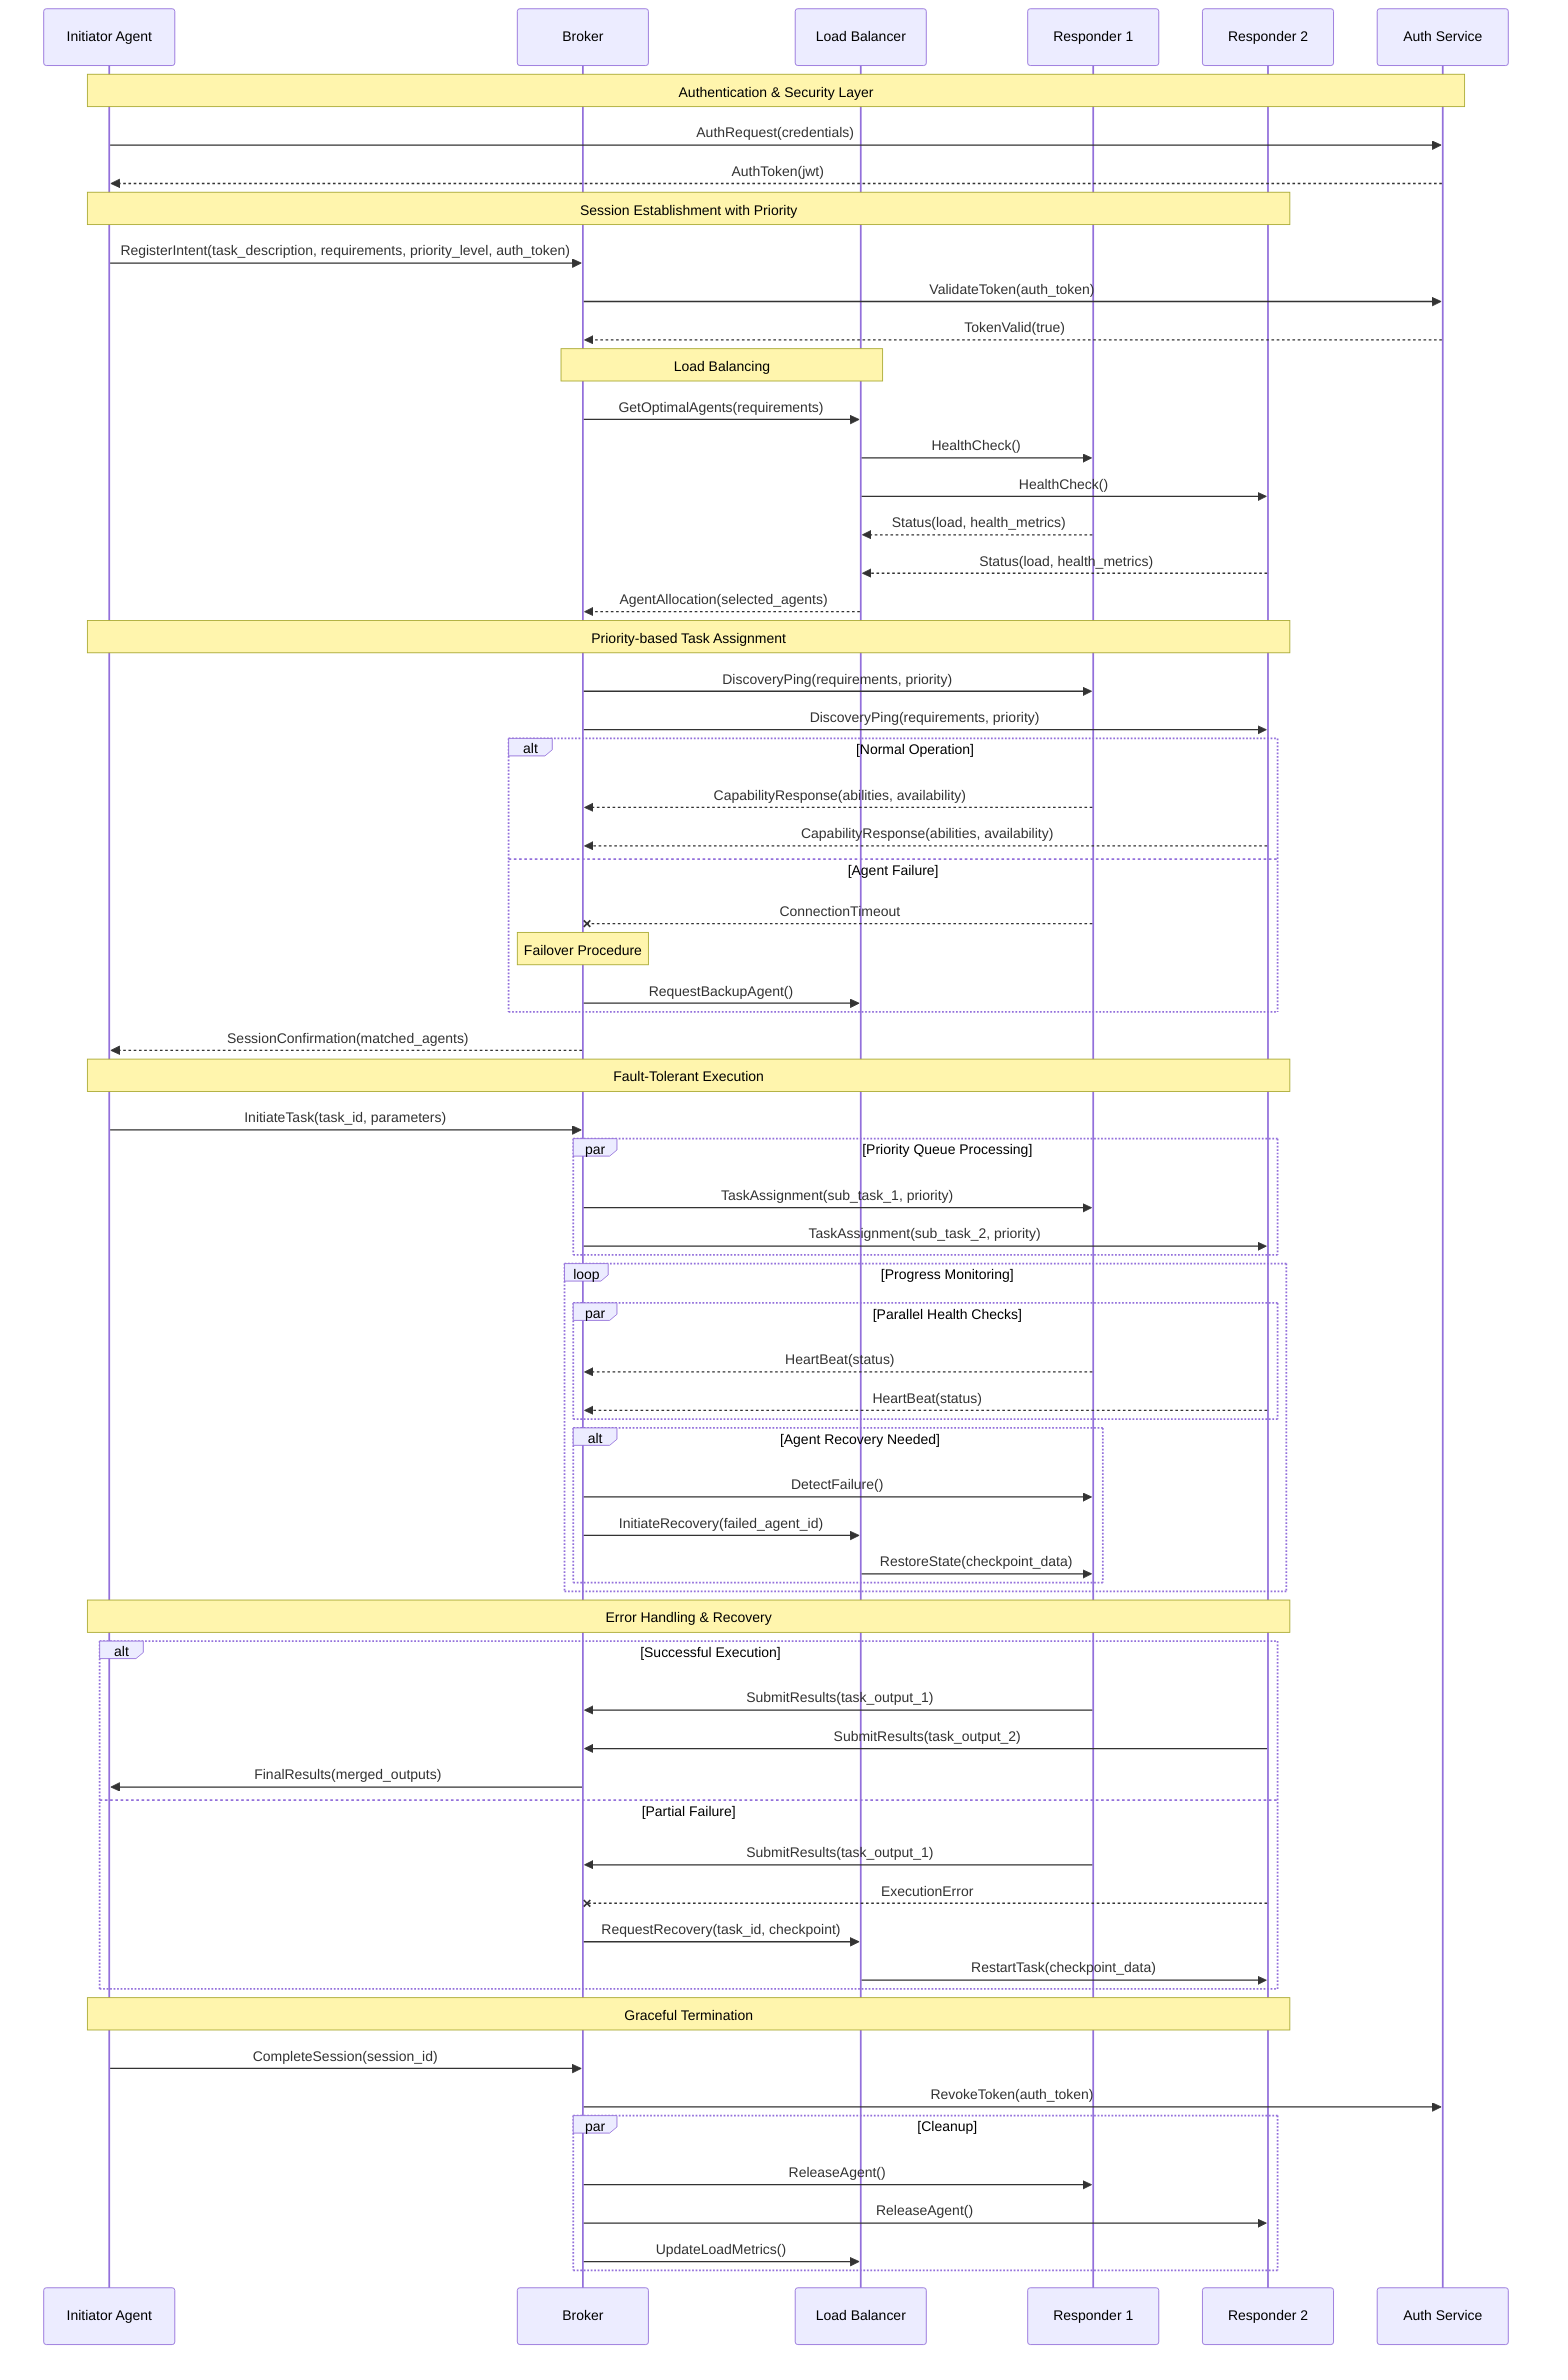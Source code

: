 sequenceDiagram
    participant I as Initiator Agent
    participant B as Broker
    participant LB as Load Balancer
    participant R1 as Responder 1
    participant R2 as Responder 2
    participant Auth as Auth Service

    note over I,Auth: Authentication & Security Layer
    I->>Auth: AuthRequest(credentials)
    Auth-->>I: AuthToken(jwt)
    
    note over I,R2: Session Establishment with Priority
    I->>B: RegisterIntent(task_description, requirements, priority_level, auth_token)
    B->>Auth: ValidateToken(auth_token)
    Auth-->>B: TokenValid(true)
    
    note over B,LB: Load Balancing
    B->>LB: GetOptimalAgents(requirements)
    LB->>R1: HealthCheck()
    LB->>R2: HealthCheck()
    R1-->>LB: Status(load, health_metrics)
    R2-->>LB: Status(load, health_metrics)
    LB-->>B: AgentAllocation(selected_agents)

    note over I,R2: Priority-based Task Assignment
    B->>R1: DiscoveryPing(requirements, priority)
    B->>R2: DiscoveryPing(requirements, priority)
    
    alt Normal Operation
        R1-->>B: CapabilityResponse(abilities, availability)
        R2-->>B: CapabilityResponse(abilities, availability)
    else Agent Failure
        R1--x B: ConnectionTimeout
        note over B: Failover Procedure
        B->>LB: RequestBackupAgent()
    end

    B-->>I: SessionConfirmation(matched_agents)

    note over I,R2: Fault-Tolerant Execution
    I->>B: InitiateTask(task_id, parameters)
    
    par Priority Queue Processing
        B->>R1: TaskAssignment(sub_task_1, priority)
        B->>R2: TaskAssignment(sub_task_2, priority)
    end

    loop Progress Monitoring
        par Parallel Health Checks
            R1-->>B: HeartBeat(status)
            R2-->>B: HeartBeat(status)
        end
        
        alt Agent Recovery Needed
            B->>R1: DetectFailure()
            B->>LB: InitiateRecovery(failed_agent_id)
            LB->>R1: RestoreState(checkpoint_data)
        end
    end

    note over I,R2: Error Handling & Recovery
    alt Successful Execution
        R1->>B: SubmitResults(task_output_1)
        R2->>B: SubmitResults(task_output_2)
        B->>I: FinalResults(merged_outputs)
    else Partial Failure
        R1->>B: SubmitResults(task_output_1)
        R2--x B: ExecutionError
        B->>LB: RequestRecovery(task_id, checkpoint)
        LB->>R2: RestartTask(checkpoint_data)
    end

    note over I,R2: Graceful Termination
    I->>B: CompleteSession(session_id)
    B->>Auth: RevokeToken(auth_token)
    par Cleanup
        B->>R1: ReleaseAgent()
        B->>R2: ReleaseAgent()
        B->>LB: UpdateLoadMetrics()
    end